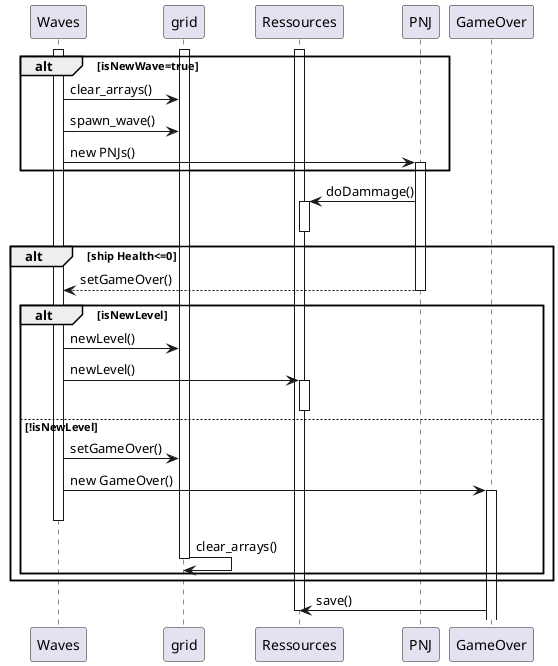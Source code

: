 @startuml
activate Waves
activate grid
activate Ressources
alt isNewWave=true
    Waves -> grid: clear_arrays()
    Waves -> grid: spawn_wave()
    Waves -> PNJ: new PNJs()
    activate PNJ
end
PNJ -> Ressources: doDammage()
activate Ressources
deactivate Ressources
alt ship Health<=0
PNJ --> Waves: setGameOver()
deactivate PNJ
    alt isNewLevel
        Waves->grid: newLevel()
        Waves->Ressources: newLevel()
        activate Ressources
        deactivate Ressources
    else !isNewLevel
        Waves->grid: setGameOver()
        Waves->GameOver: new GameOver()
        activate GameOver
        deactivate Waves
        grid->grid: clear_arrays()
        deactivate grid
    end
end
GameOver->Ressources: save()
deactivate Ressources
@enduml